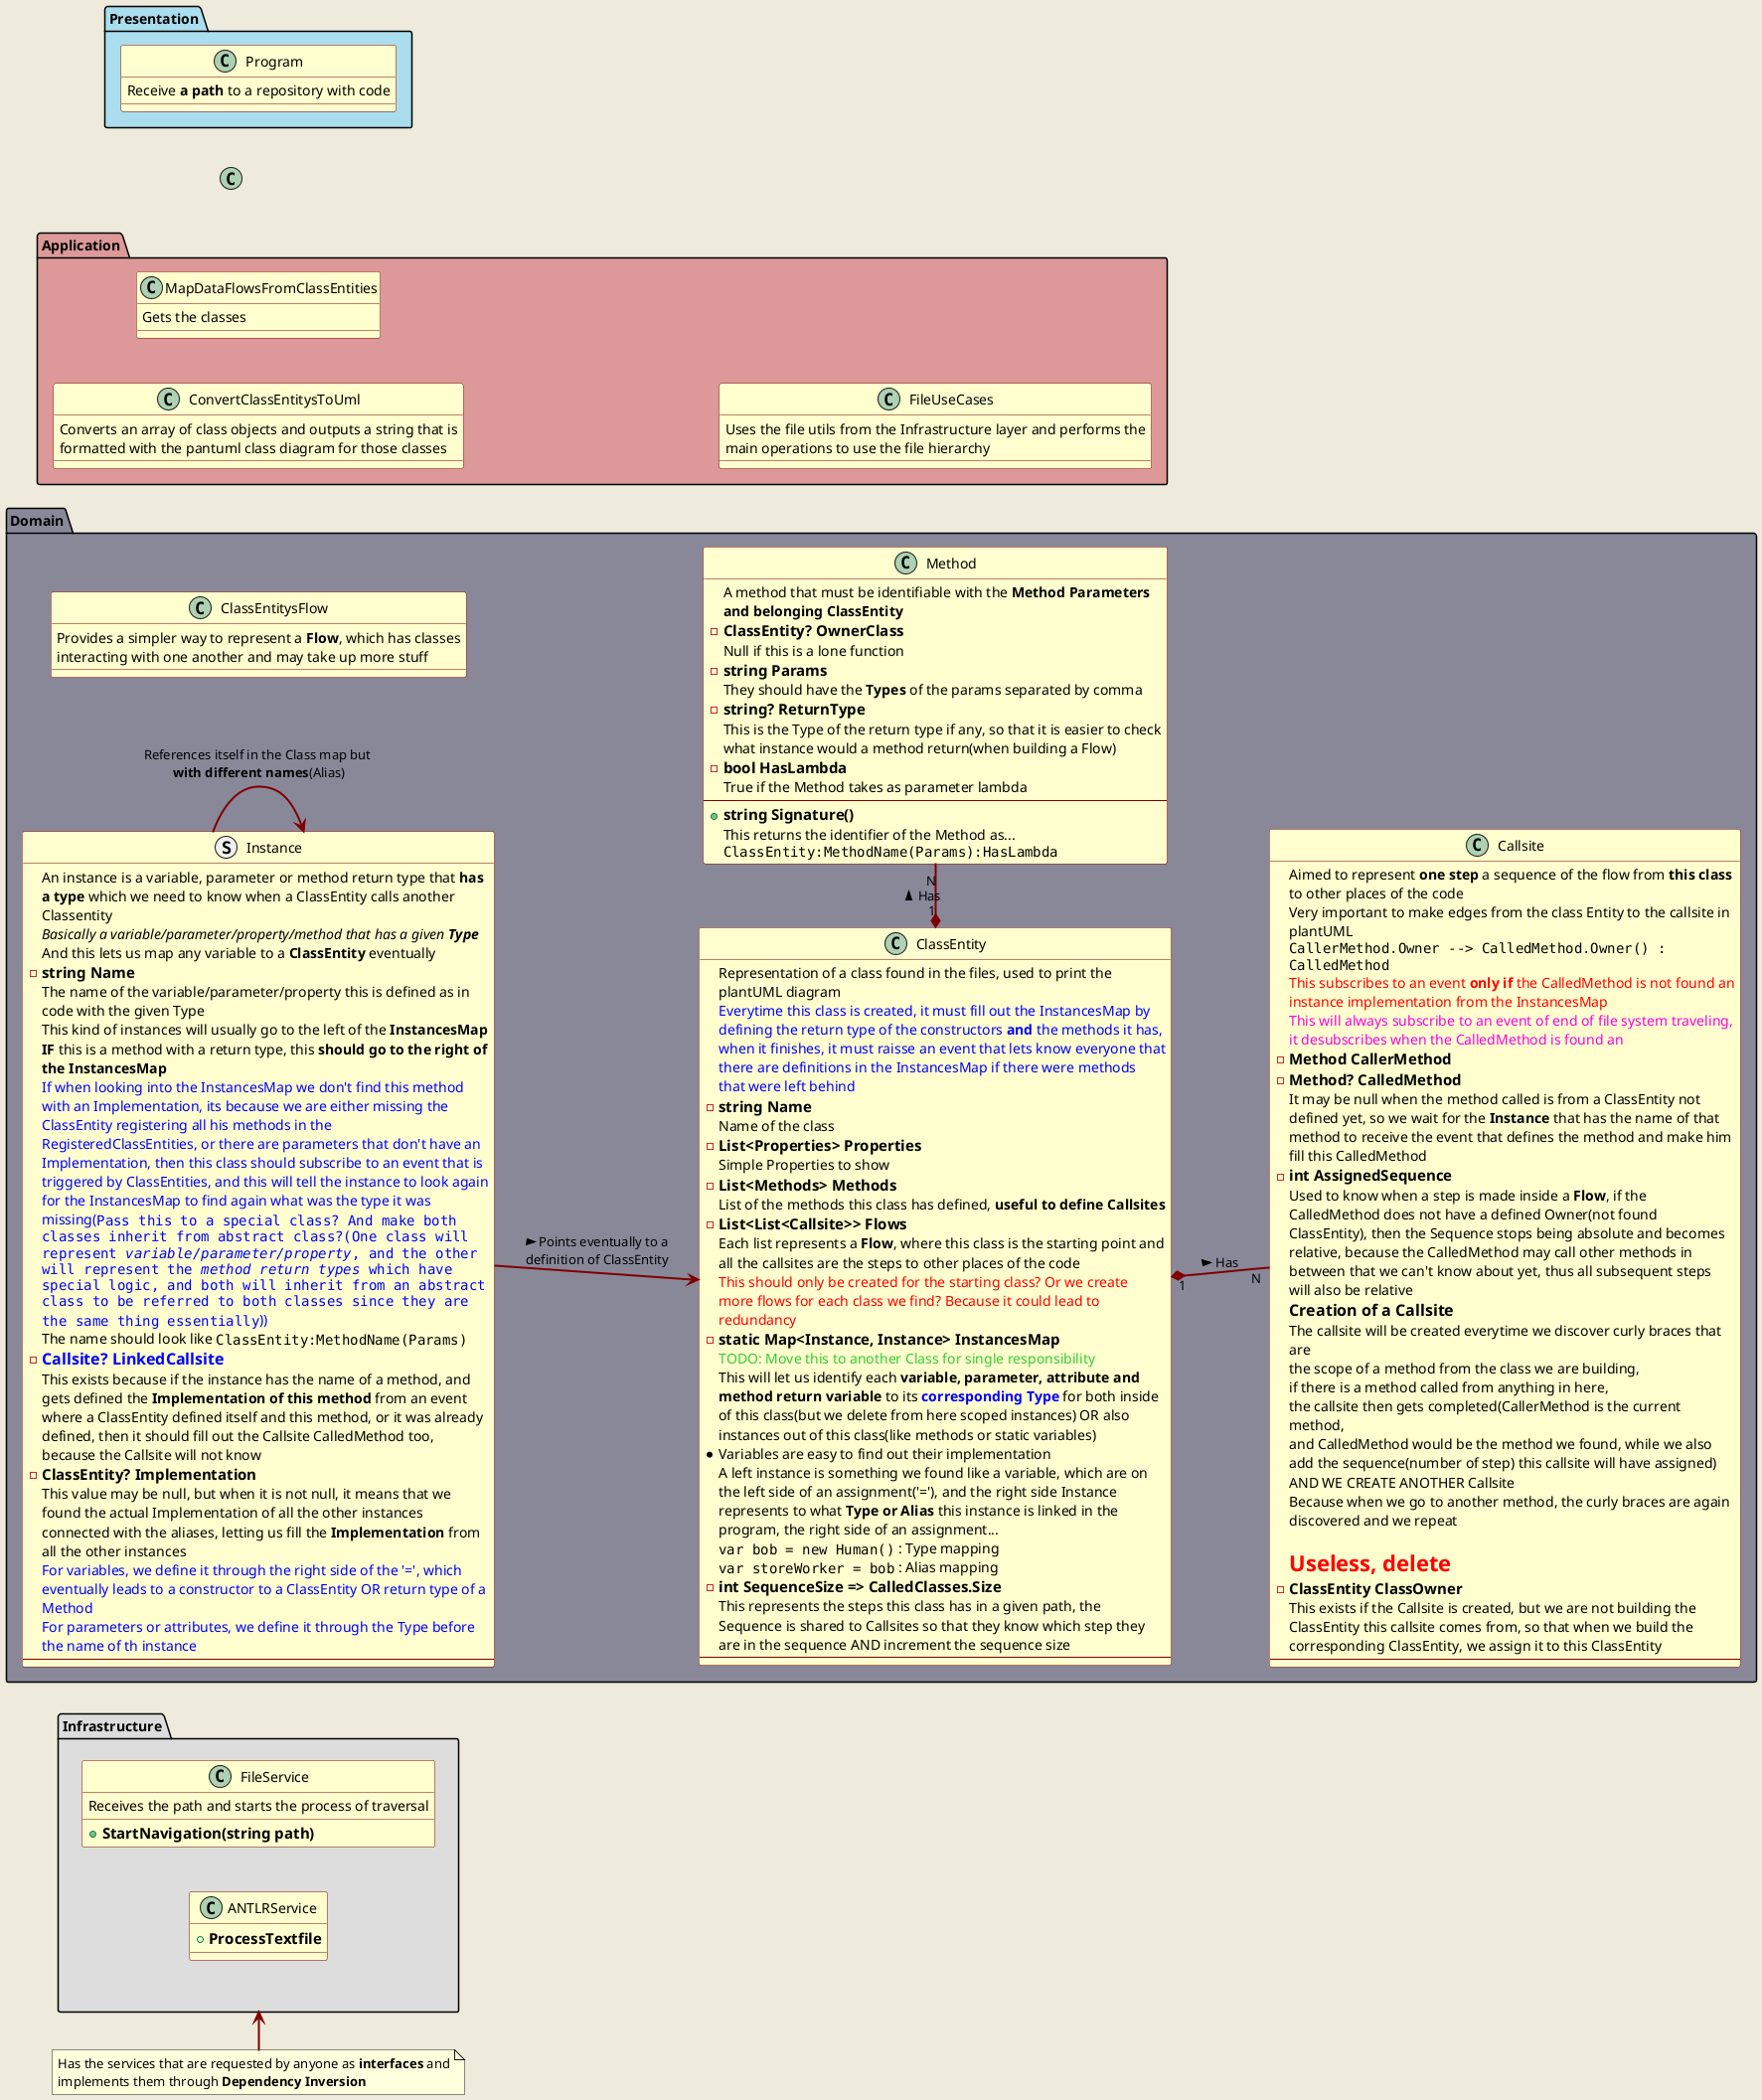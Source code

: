 @startuml

'skinparam componentStyle uml1
'skinparam linetype polyline
'skinparam linetype ortho
skinparam Nodesep 45
'skinparam Ranksep 45
'top to bottom direction
left to right direction
skinparam wrapWidth 450
Skinparam backgroundColor #EEEBDC
skinparam class {
ArrowColor Maroon
BorderColor Maroon
BackgroundColor  #fefece
ArrowThickness 2
}

'//===========================  Layout object, invisible object to maipualte the position of other objects
skinparam class<<Layout>> {
  borderColor Transparent
  backgroundColor Transparent
  fontColor Transparent
  stereotypeFontColor Transparent
}
class layouter <<Layout>>
'//====

package Presentation #ade
{
  class Program
  {
    Receive **a path** to a repository with code
  }
}


package Infrastructure #ddd 
{
  class FileService
  {
    +===StartNavigation(string path)
    Receives the path and starts the process of traversal

  }

  'Make entry point to this place
  class ANTLRService
  {
    +===ProcessTextfile
  }
}
note as infLayerNote
  Has the services that are requested by anyone as **interfaces** and implements them through **Dependency Inversion**
  end note
  infLayerNote -> Infrastructure







package Application #d99
{
  'TODO: Rethink if this is a good way to manipulate a **Flow** 
  class ConvertClassEntitysToUml
  {
    Converts an array of class objects and outputs a string that is formatted with the pantuml class diagram for those classes
  }

  class MapDataFlowsFromClassEntities
  {
    Gets the classes 
  }

  class FileUseCases
  {
    Uses the file utils from the Infrastructure layer and performs the main operations to use the file hierarchy
  }
}









package Domain #889
{
  'TODO: Rethink as  just **Flow** instead of this name
  class ClassEntitysFlow
  {
    Provides a simpler way to represent a **Flow**, which has classes interacting with one another and may take up more stuff
  }

  class Callsite
  {
    Aimed to represent **one step** a sequence of the flow from **this class** to other places of the code
    Very important to make edges from the class Entity to the callsite in plantUML
    ""CallerMethod.Owner --> CalledMethod.Owner() : CalledMethod""
    <color:Red>This subscribes to an event **only if** the CalledMethod is not found an instance implementation from the InstancesMap
    <color:fa00df>This will always subscribe to an event of end of file system traveling, it desubscribes when the CalledMethod is found an
    -===Method CallerMethod
    -===Method? CalledMethod
    It may be null when the method called is from a ClassEntity not defined yet, so we wait for the **Instance** that has the name of that method to receive the event that defines the method and make him fill this CalledMethod
    -===int AssignedSequence
    Used to know when a step is made inside a **Flow**, if the CalledMethod does not have a defined Owner(not found ClassEntity), then the Sequence stops being absolute and becomes relative, because the CalledMethod may call other methods in between that we can't know about yet, thus all subsequent steps will also be relative
    ==Creation of a Callsite
    The callsite will be created everytime we discover curly braces that are
    the scope of a method from the class we are building,
    if there is a method called from anything in here, 
    the callsite then gets completed(CallerMethod is the current method,
    and CalledMethod would be the method we found, while we also
    add the sequence(number of step) this callsite will have assigned) AND WE CREATE ANOTHER Callsite
    Because when we go to another method, the curly braces are again discovered and we repeat

    =<color:Red>Useless, delete
    -===ClassEntity ClassOwner
    This exists if the Callsite is created, but we are not building the ClassEntity this callsite comes from, so that when we build the corresponding ClassEntity, we assign it to this ClassEntity
    ----
  }

  /'
  Problem about methods that return a type we don't know
  We are building class A, and we are building the Flow with the callsites
  There is a callsite that heads into the method of class B, which we don't know yet
  And the return type we also don't know'/

  class Method
  {
    A method that must be identifiable with the **Method Parameters and belonging ClassEntity** 
    -===ClassEntity? OwnerClass
    Null if this is a lone function
    -===string Params
    They should have the **Types** of the params separated by comma
    -===string? ReturnType
    This is the Type of the return type if any, so that it is easier to check what instance would a method return(when building a Flow)
    -===bool HasLambda
    True if the Method takes as parameter lambda
    ----
    +===string Signature()
    This returns the identifier of the Method as...
    ""ClassEntity:MethodName(Params):HasLambda""
  }

  class ClassEntity
  {
    Representation of a class found in the files, used to print the plantUML diagram
    <color:Blue>Everytime this class is created, it must fill out the InstancesMap by defining the return type of the constructors **and** the methods it has, when it finishes, it must raisse an event that lets know everyone that there are definitions in the InstancesMap if there were methods that were left behind
    -===string Name
    Name of the class
    -===List<Properties> Properties
    Simple Properties to show
    -===List<Methods> Methods
    List of the methods this class has defined, **useful to define Callsites**
    -===List<List<Callsite>> Flows
    Each list represents a **Flow**, where this class is the starting point and all the callsites are the steps to other places of the code
    <color:Red>This should only be created for the starting class? Or we create more flows for each class we find? Because it could lead to redundancy
    -===static Map<Instance, Instance> InstancesMap
    <color:3c3>TODO: Move this to another Class for single responsibility
    This will let us identify each **variable, parameter, attribute and method return variable** to its <color:Blue>**corresponding Type**</color> for both inside of this class(but we delete from here scoped instances) OR also instances out of this class(like methods or static variables)
    *Variables are easy to find out their implementation
    A left instance is something we found like a variable, which are on the left side of an assignment('='), and the right side Instance represents to what **Type or Alias** this instance is linked in the program, the right side of an assignment...
    ""var bob = new Human()"" : Type mapping
    ""var storeWorker = bob"" : Alias mapping
    -===int SequenceSize => CalledClasses.Size
    This represents the steps this class has in a given path, the Sequence is shared to Callsites so that they know which step they are in the sequence AND increment the sequence size 
    ----
  }

  struct Instance
  {
    An instance is a variable, parameter or method return type that **has a type** which we need to know when a ClassEntity calls another Classentity
    ====Basically a variable/parameter/property/method that has a given **Type**
    And this lets us map any variable to a **ClassEntity** eventually
    -===string Name
    The name of the variable/parameter/property this is defined as in code with the given Type
    This kind of instances will usually go to the left of the **InstancesMap**
    **IF** this is a method with a return type, this **should go to the right of the InstancesMap**
    <color:Blue>If when looking into the InstancesMap we don't find this method with an Implementation, its because we are either missing the ClassEntity registering all his methods in the RegisteredClassEntities, or there are parameters that don't have an Implementation, then this class should subscribe to an event that is triggered by ClassEntities, and this will tell the instance to look again for the InstancesMap to find again what was the type it was missing(""Pass this to a special class? And make both classes inherit from abstract class?(One class will represent //variable/parameter/property//, and the other will represent the //method return types// which have special logic, and both will inherit from an abstract class to be referred to both classes since they are the same thing essentially""))
    The name should look like ""ClassEntity:MethodName(Params)""
    -===<color:Blue>Callsite? LinkedCallsite
    This exists because if the instance has the name of a method, and gets defined the **Implementation of this method** from an event where a ClassEntity defined itself and this method, or it was already defined, then it should fill out the Callsite CalledMethod too, because the Callsite will not know 
    -===ClassEntity? Implementation
    This value may be null, but when it is not null, it means that we found the actual Implementation of all the other instances connected with the aliases, letting us fill the **Implementation** from all the other instances
    <color:Blue>For variables, we define it through the right side of the '=', which eventually leads to a constructor to a ClassEntity OR return type of a Method
    <color:Blue>For parameters or attributes, we define it through the Type before the name of th instance
    ----
  }

}
/'
There must be an entity, which represents a class in the code files, and make connection to other classes

'/




'//===========================  Connections
Instance --> Instance : References itself in the Class map but \n**with different names**(Alias)
Instance --> ClassEntity : > Points eventually to a \ndefinition of ClassEntity
ClassEntity "1" *-r- "N" Method : > Has
ClassEntity "1" *-- "N" Callsite : > Has



@enduml